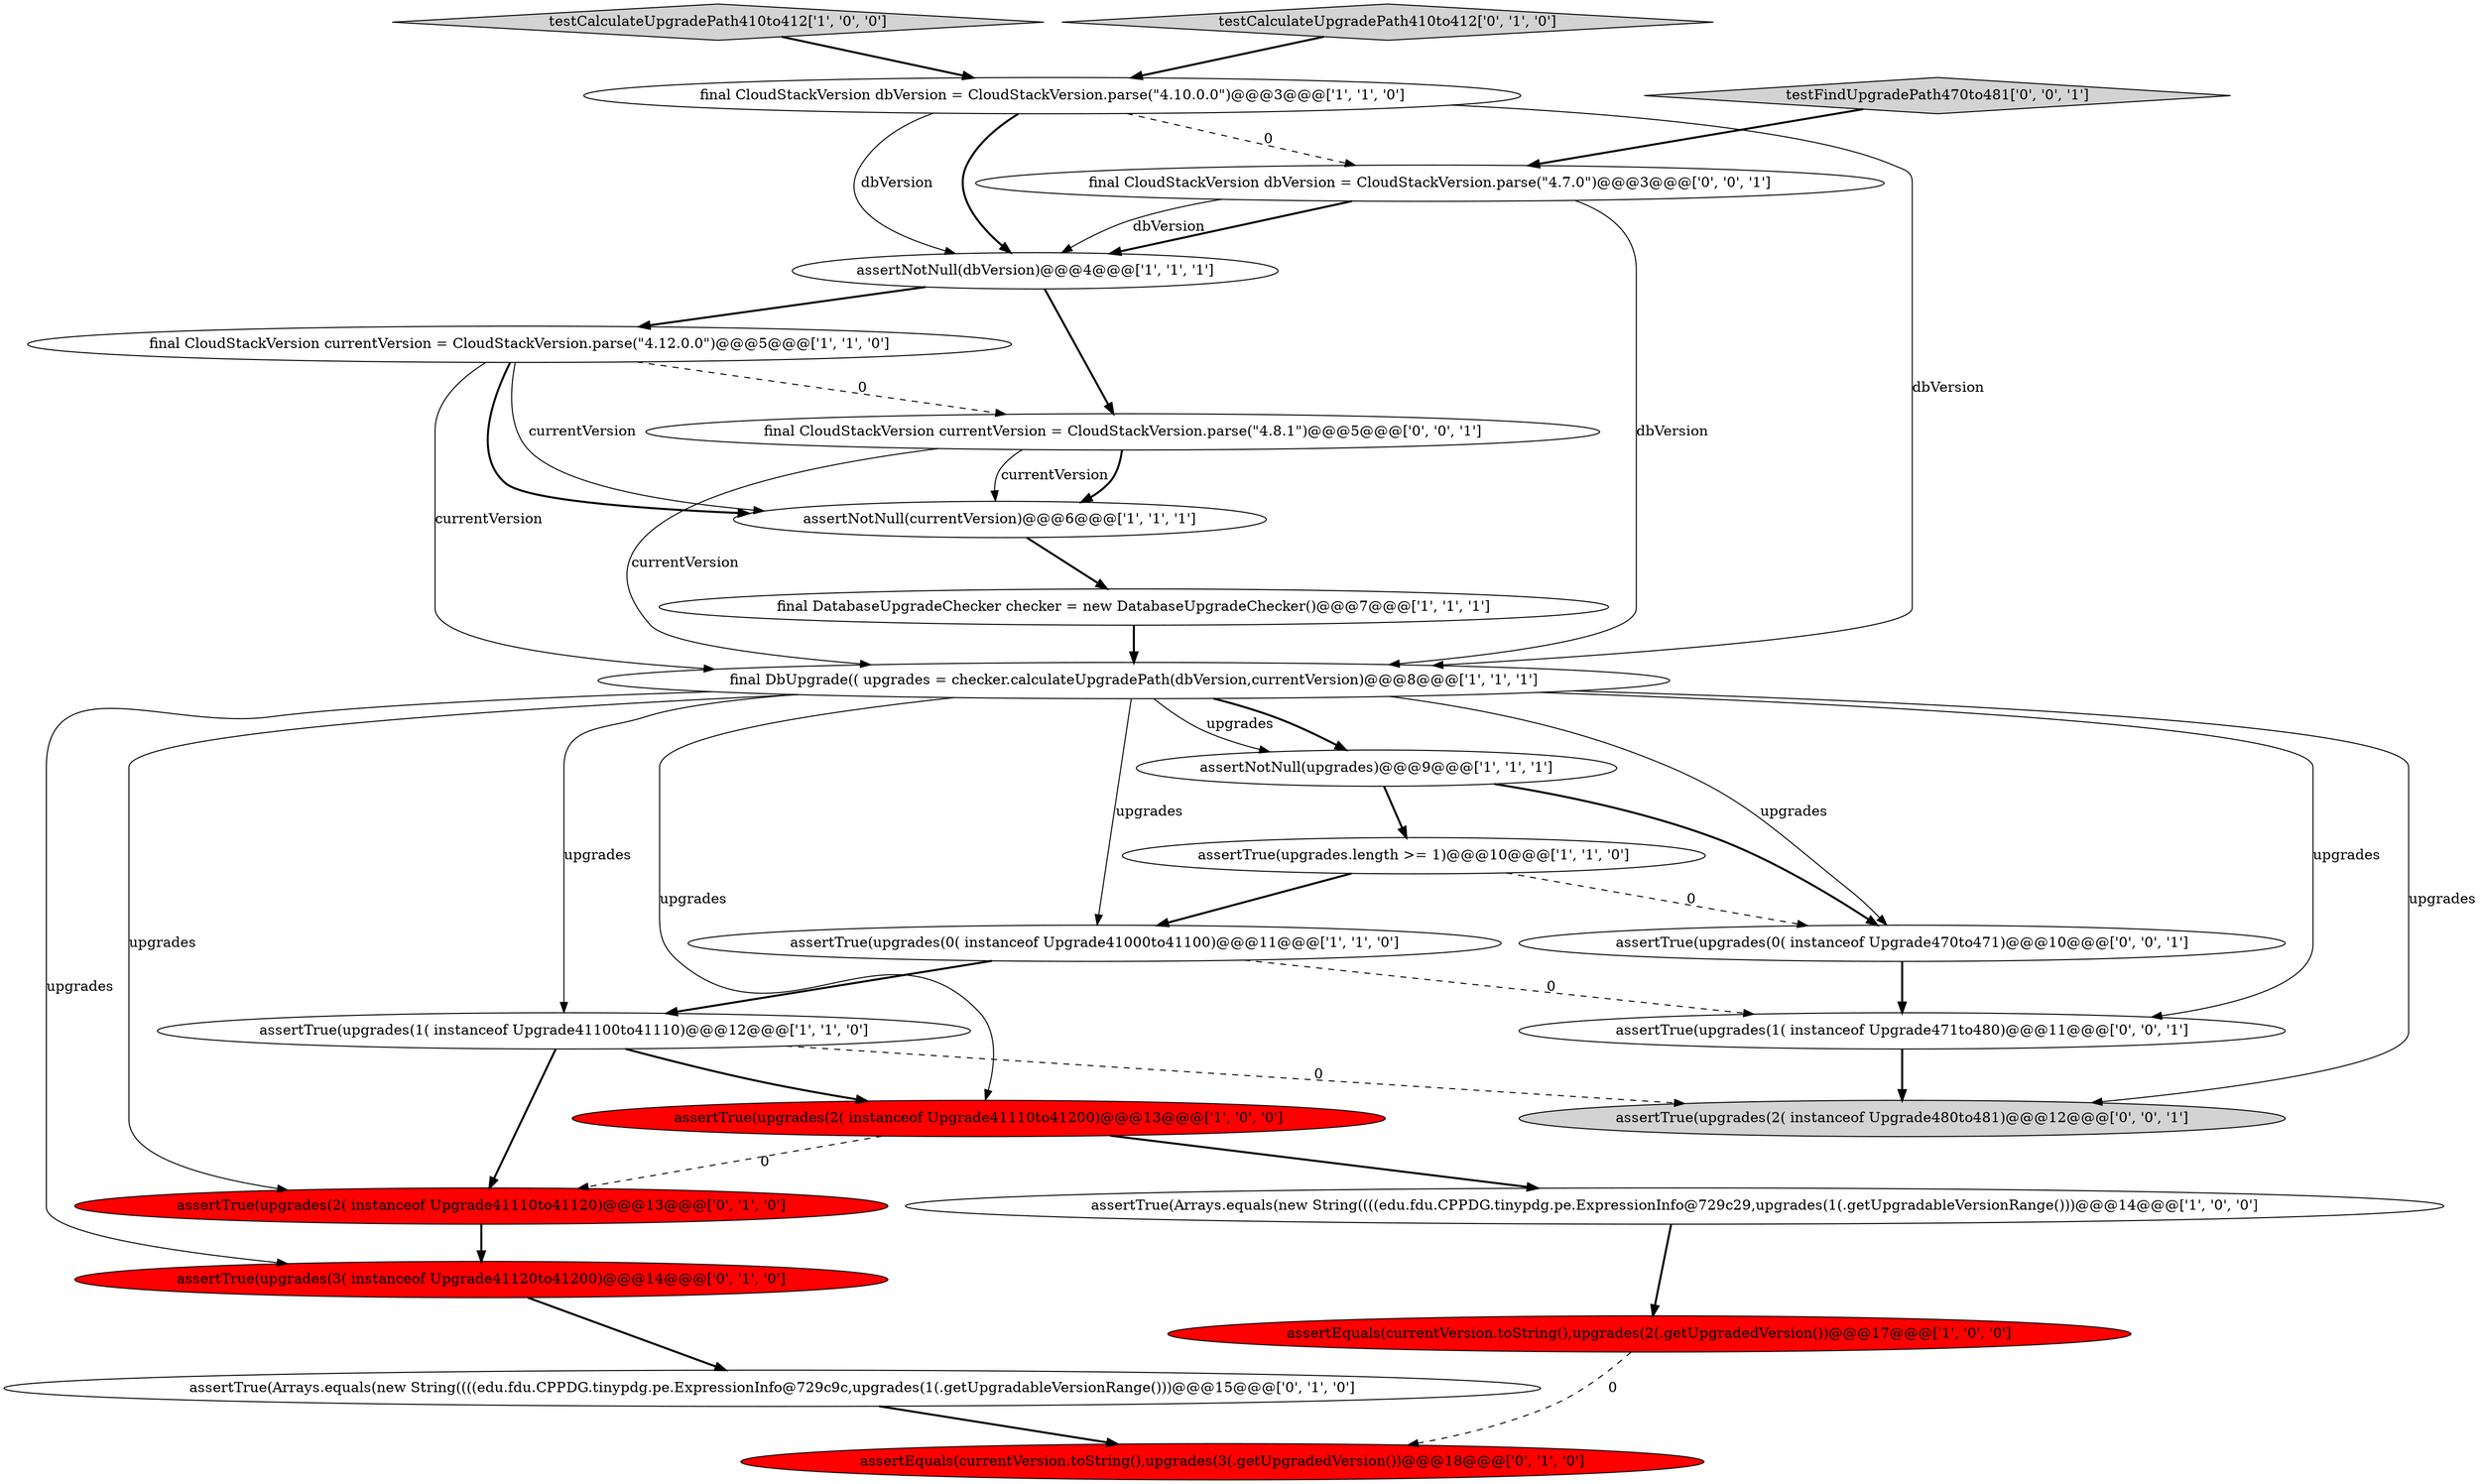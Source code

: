digraph {
4 [style = filled, label = "final DatabaseUpgradeChecker checker = new DatabaseUpgradeChecker()@@@7@@@['1', '1', '1']", fillcolor = white, shape = ellipse image = "AAA0AAABBB1BBB"];
1 [style = filled, label = "assertEquals(currentVersion.toString(),upgrades(2(.getUpgradedVersion())@@@17@@@['1', '0', '0']", fillcolor = red, shape = ellipse image = "AAA1AAABBB1BBB"];
21 [style = filled, label = "testFindUpgradePath470to481['0', '0', '1']", fillcolor = lightgray, shape = diamond image = "AAA0AAABBB3BBB"];
7 [style = filled, label = "final CloudStackVersion currentVersion = CloudStackVersion.parse(\"4.12.0.0\")@@@5@@@['1', '1', '0']", fillcolor = white, shape = ellipse image = "AAA0AAABBB1BBB"];
12 [style = filled, label = "assertNotNull(currentVersion)@@@6@@@['1', '1', '1']", fillcolor = white, shape = ellipse image = "AAA0AAABBB1BBB"];
16 [style = filled, label = "assertEquals(currentVersion.toString(),upgrades(3(.getUpgradedVersion())@@@18@@@['0', '1', '0']", fillcolor = red, shape = ellipse image = "AAA1AAABBB2BBB"];
18 [style = filled, label = "assertTrue(Arrays.equals(new String((((edu.fdu.CPPDG.tinypdg.pe.ExpressionInfo@729c9c,upgrades(1(.getUpgradableVersionRange()))@@@15@@@['0', '1', '0']", fillcolor = white, shape = ellipse image = "AAA0AAABBB2BBB"];
23 [style = filled, label = "assertTrue(upgrades(1( instanceof Upgrade471to480)@@@11@@@['0', '0', '1']", fillcolor = white, shape = ellipse image = "AAA0AAABBB3BBB"];
6 [style = filled, label = "testCalculateUpgradePath410to412['1', '0', '0']", fillcolor = lightgray, shape = diamond image = "AAA0AAABBB1BBB"];
22 [style = filled, label = "final CloudStackVersion currentVersion = CloudStackVersion.parse(\"4.8.1\")@@@5@@@['0', '0', '1']", fillcolor = white, shape = ellipse image = "AAA0AAABBB3BBB"];
9 [style = filled, label = "assertTrue(upgrades(2( instanceof Upgrade41110to41200)@@@13@@@['1', '0', '0']", fillcolor = red, shape = ellipse image = "AAA1AAABBB1BBB"];
14 [style = filled, label = "testCalculateUpgradePath410to412['0', '1', '0']", fillcolor = lightgray, shape = diamond image = "AAA0AAABBB2BBB"];
17 [style = filled, label = "assertTrue(upgrades(3( instanceof Upgrade41120to41200)@@@14@@@['0', '1', '0']", fillcolor = red, shape = ellipse image = "AAA1AAABBB2BBB"];
0 [style = filled, label = "assertTrue(upgrades.length >= 1)@@@10@@@['1', '1', '0']", fillcolor = white, shape = ellipse image = "AAA0AAABBB1BBB"];
20 [style = filled, label = "assertTrue(upgrades(2( instanceof Upgrade480to481)@@@12@@@['0', '0', '1']", fillcolor = lightgray, shape = ellipse image = "AAA0AAABBB3BBB"];
15 [style = filled, label = "assertTrue(upgrades(2( instanceof Upgrade41110to41120)@@@13@@@['0', '1', '0']", fillcolor = red, shape = ellipse image = "AAA1AAABBB2BBB"];
10 [style = filled, label = "assertTrue(upgrades(1( instanceof Upgrade41100to41110)@@@12@@@['1', '1', '0']", fillcolor = white, shape = ellipse image = "AAA0AAABBB1BBB"];
2 [style = filled, label = "assertNotNull(dbVersion)@@@4@@@['1', '1', '1']", fillcolor = white, shape = ellipse image = "AAA0AAABBB1BBB"];
8 [style = filled, label = "final CloudStackVersion dbVersion = CloudStackVersion.parse(\"4.10.0.0\")@@@3@@@['1', '1', '0']", fillcolor = white, shape = ellipse image = "AAA0AAABBB1BBB"];
3 [style = filled, label = "assertTrue(Arrays.equals(new String((((edu.fdu.CPPDG.tinypdg.pe.ExpressionInfo@729c29,upgrades(1(.getUpgradableVersionRange()))@@@14@@@['1', '0', '0']", fillcolor = white, shape = ellipse image = "AAA0AAABBB1BBB"];
11 [style = filled, label = "final DbUpgrade(( upgrades = checker.calculateUpgradePath(dbVersion,currentVersion)@@@8@@@['1', '1', '1']", fillcolor = white, shape = ellipse image = "AAA0AAABBB1BBB"];
13 [style = filled, label = "assertTrue(upgrades(0( instanceof Upgrade41000to41100)@@@11@@@['1', '1', '0']", fillcolor = white, shape = ellipse image = "AAA0AAABBB1BBB"];
19 [style = filled, label = "final CloudStackVersion dbVersion = CloudStackVersion.parse(\"4.7.0\")@@@3@@@['0', '0', '1']", fillcolor = white, shape = ellipse image = "AAA0AAABBB3BBB"];
5 [style = filled, label = "assertNotNull(upgrades)@@@9@@@['1', '1', '1']", fillcolor = white, shape = ellipse image = "AAA0AAABBB1BBB"];
24 [style = filled, label = "assertTrue(upgrades(0( instanceof Upgrade470to471)@@@10@@@['0', '0', '1']", fillcolor = white, shape = ellipse image = "AAA0AAABBB3BBB"];
13->10 [style = bold, label=""];
11->17 [style = solid, label="upgrades"];
8->11 [style = solid, label="dbVersion"];
8->19 [style = dashed, label="0"];
11->20 [style = solid, label="upgrades"];
23->20 [style = bold, label=""];
10->15 [style = bold, label=""];
11->5 [style = solid, label="upgrades"];
0->13 [style = bold, label=""];
3->1 [style = bold, label=""];
21->19 [style = bold, label=""];
7->12 [style = bold, label=""];
11->13 [style = solid, label="upgrades"];
8->2 [style = solid, label="dbVersion"];
11->10 [style = solid, label="upgrades"];
19->2 [style = bold, label=""];
19->11 [style = solid, label="dbVersion"];
13->23 [style = dashed, label="0"];
7->11 [style = solid, label="currentVersion"];
22->12 [style = solid, label="currentVersion"];
11->5 [style = bold, label=""];
15->17 [style = bold, label=""];
11->24 [style = solid, label="upgrades"];
11->9 [style = solid, label="upgrades"];
11->23 [style = solid, label="upgrades"];
8->2 [style = bold, label=""];
12->4 [style = bold, label=""];
5->0 [style = bold, label=""];
1->16 [style = dashed, label="0"];
22->12 [style = bold, label=""];
5->24 [style = bold, label=""];
19->2 [style = solid, label="dbVersion"];
6->8 [style = bold, label=""];
7->12 [style = solid, label="currentVersion"];
0->24 [style = dashed, label="0"];
9->3 [style = bold, label=""];
22->11 [style = solid, label="currentVersion"];
10->20 [style = dashed, label="0"];
10->9 [style = bold, label=""];
14->8 [style = bold, label=""];
2->7 [style = bold, label=""];
11->15 [style = solid, label="upgrades"];
4->11 [style = bold, label=""];
2->22 [style = bold, label=""];
7->22 [style = dashed, label="0"];
17->18 [style = bold, label=""];
9->15 [style = dashed, label="0"];
24->23 [style = bold, label=""];
18->16 [style = bold, label=""];
}
